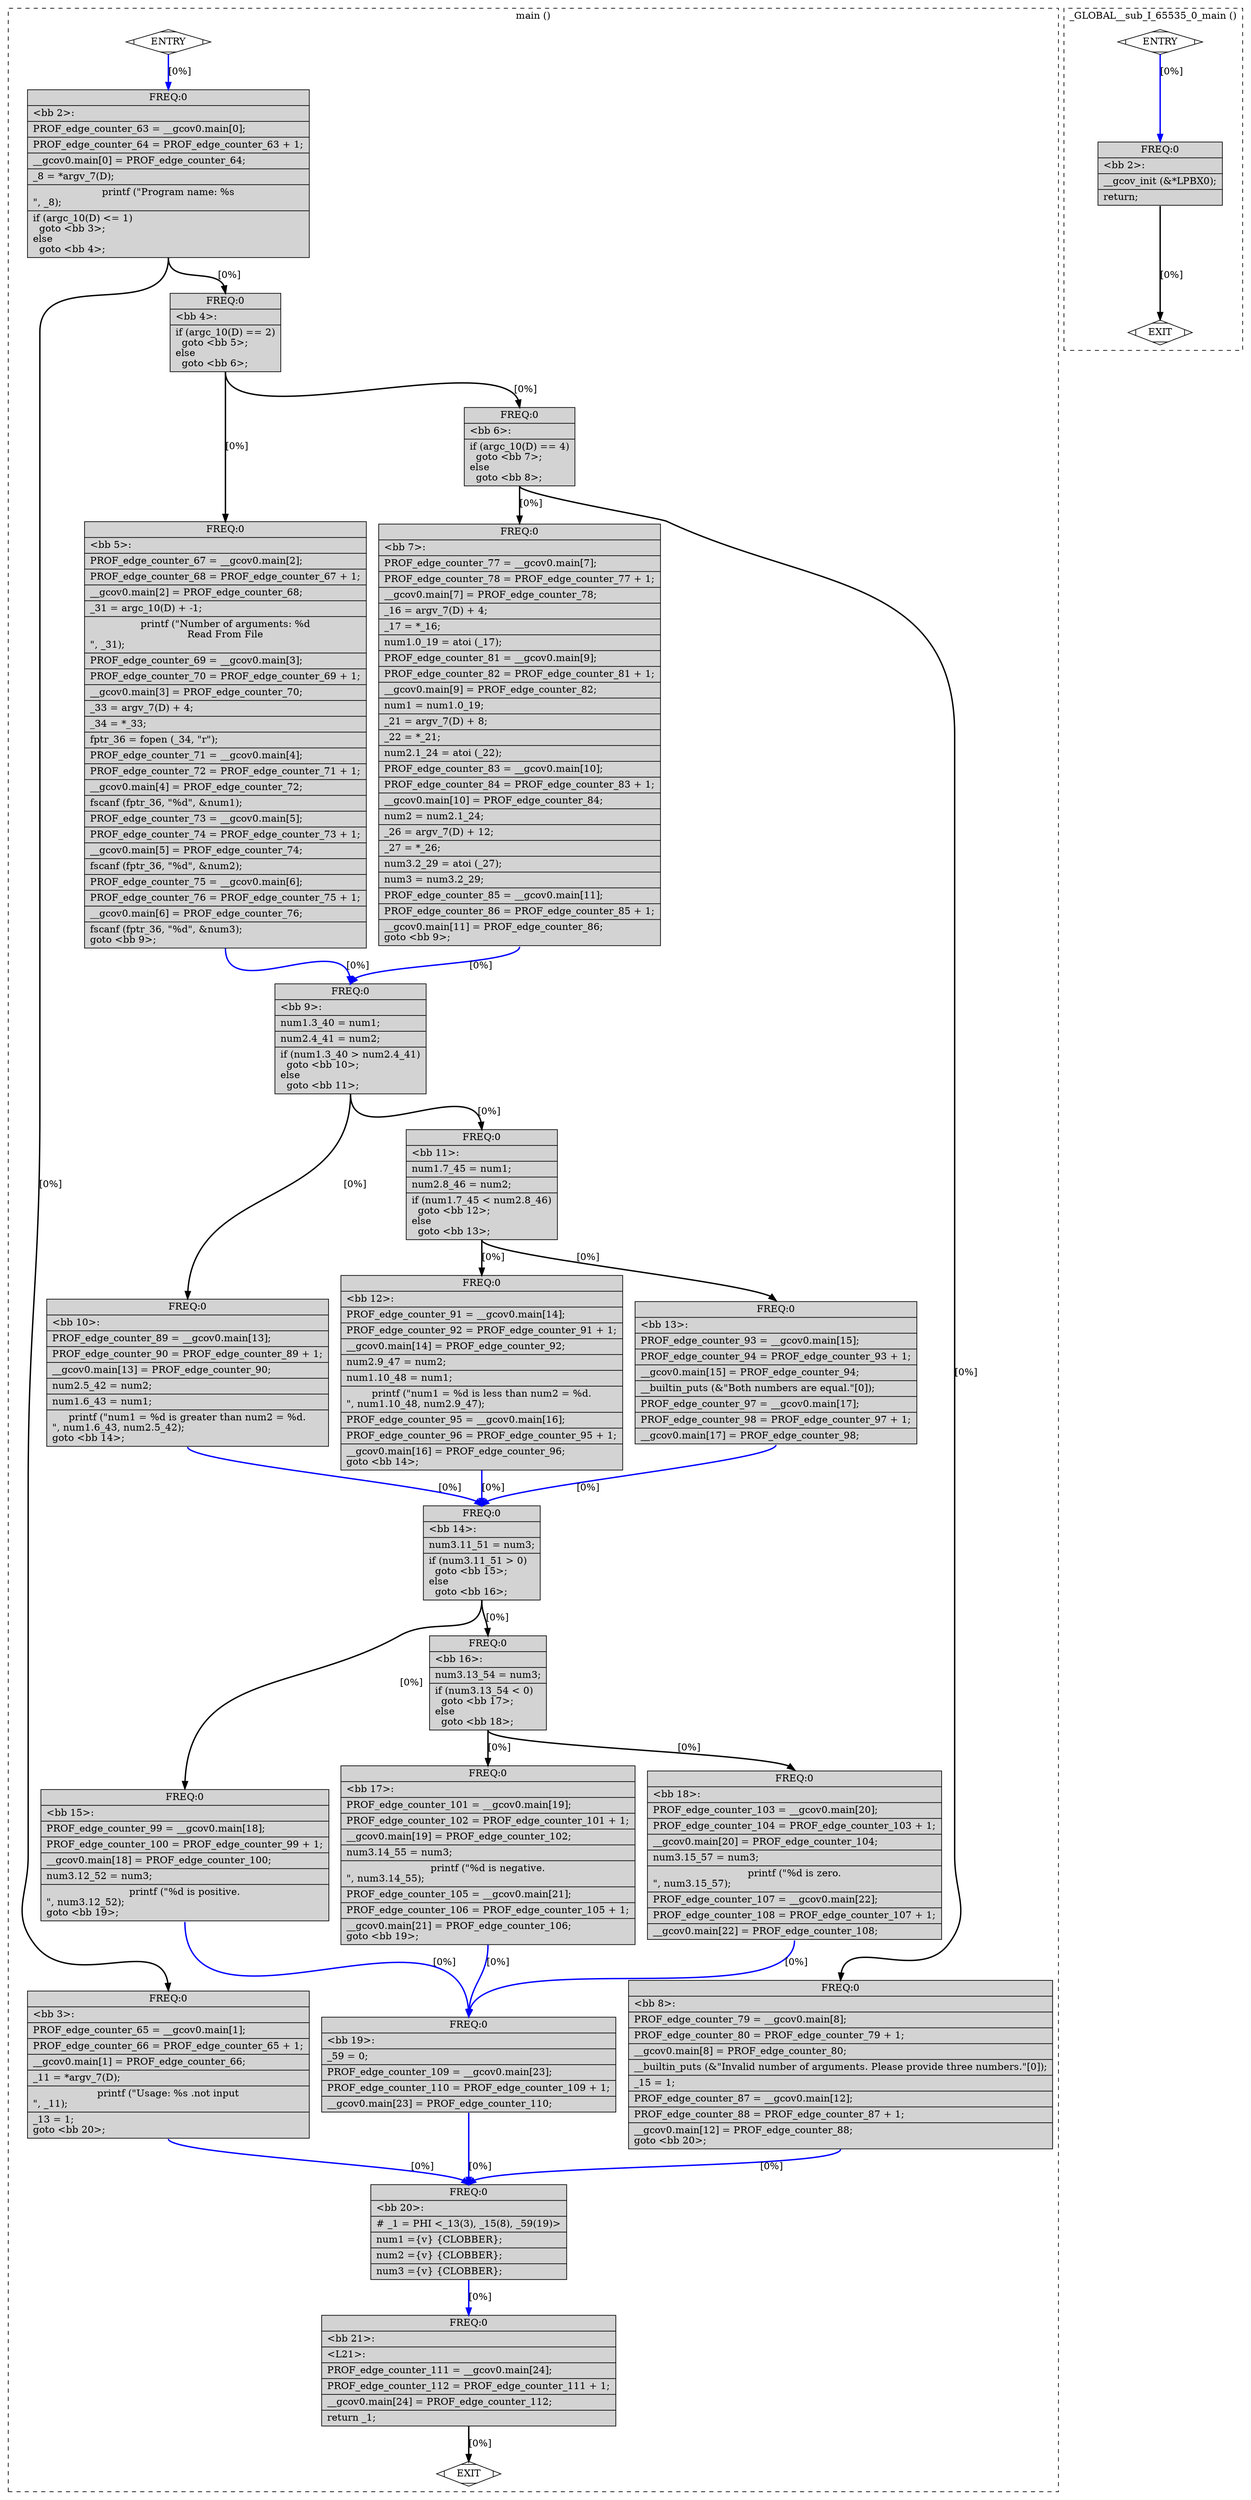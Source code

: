 digraph "sample.c.082t.fixup_cfg4" {
overlap=false;
subgraph "cluster_main" {
	style="dashed";
	color="black";
	label="main ()";
	fn_14_basic_block_0 [shape=Mdiamond,style=filled,fillcolor=white,label="ENTRY"];

	fn_14_basic_block_1 [shape=Mdiamond,style=filled,fillcolor=white,label="EXIT"];

	fn_14_basic_block_2 [shape=record,style=filled,fillcolor=lightgrey,label="{ FREQ:0 |\<bb\ 2\>:\l\
|PROF_edge_counter_63\ =\ __gcov0.main[0];\l\
|PROF_edge_counter_64\ =\ PROF_edge_counter_63\ +\ 1;\l\
|__gcov0.main[0]\ =\ PROF_edge_counter_64;\l\
|_8\ =\ *argv_7(D);\l\
|printf\ (\"Program\ name:\ %s\n\",\ _8);\l\
|if\ (argc_10(D)\ \<=\ 1)\l\
\ \ goto\ \<bb\ 3\>;\l\
else\l\
\ \ goto\ \<bb\ 4\>;\l\
}"];

	fn_14_basic_block_3 [shape=record,style=filled,fillcolor=lightgrey,label="{ FREQ:0 |\<bb\ 3\>:\l\
|PROF_edge_counter_65\ =\ __gcov0.main[1];\l\
|PROF_edge_counter_66\ =\ PROF_edge_counter_65\ +\ 1;\l\
|__gcov0.main[1]\ =\ PROF_edge_counter_66;\l\
|_11\ =\ *argv_7(D);\l\
|printf\ (\"Usage:\ %s\ .not\ input\n\",\ _11);\l\
|_13\ =\ 1;\l\
goto\ \<bb\ 20\>;\l\
}"];

	fn_14_basic_block_4 [shape=record,style=filled,fillcolor=lightgrey,label="{ FREQ:0 |\<bb\ 4\>:\l\
|if\ (argc_10(D)\ ==\ 2)\l\
\ \ goto\ \<bb\ 5\>;\l\
else\l\
\ \ goto\ \<bb\ 6\>;\l\
}"];

	fn_14_basic_block_5 [shape=record,style=filled,fillcolor=lightgrey,label="{ FREQ:0 |\<bb\ 5\>:\l\
|PROF_edge_counter_67\ =\ __gcov0.main[2];\l\
|PROF_edge_counter_68\ =\ PROF_edge_counter_67\ +\ 1;\l\
|__gcov0.main[2]\ =\ PROF_edge_counter_68;\l\
|_31\ =\ argc_10(D)\ +\ -1;\l\
|printf\ (\"Number\ of\ arguments:\ %d\nRead\ From\ File\n\",\ _31);\l\
|PROF_edge_counter_69\ =\ __gcov0.main[3];\l\
|PROF_edge_counter_70\ =\ PROF_edge_counter_69\ +\ 1;\l\
|__gcov0.main[3]\ =\ PROF_edge_counter_70;\l\
|_33\ =\ argv_7(D)\ +\ 4;\l\
|_34\ =\ *_33;\l\
|fptr_36\ =\ fopen\ (_34,\ \"r\");\l\
|PROF_edge_counter_71\ =\ __gcov0.main[4];\l\
|PROF_edge_counter_72\ =\ PROF_edge_counter_71\ +\ 1;\l\
|__gcov0.main[4]\ =\ PROF_edge_counter_72;\l\
|fscanf\ (fptr_36,\ \"%d\",\ &num1);\l\
|PROF_edge_counter_73\ =\ __gcov0.main[5];\l\
|PROF_edge_counter_74\ =\ PROF_edge_counter_73\ +\ 1;\l\
|__gcov0.main[5]\ =\ PROF_edge_counter_74;\l\
|fscanf\ (fptr_36,\ \"%d\",\ &num2);\l\
|PROF_edge_counter_75\ =\ __gcov0.main[6];\l\
|PROF_edge_counter_76\ =\ PROF_edge_counter_75\ +\ 1;\l\
|__gcov0.main[6]\ =\ PROF_edge_counter_76;\l\
|fscanf\ (fptr_36,\ \"%d\",\ &num3);\l\
goto\ \<bb\ 9\>;\l\
}"];

	fn_14_basic_block_6 [shape=record,style=filled,fillcolor=lightgrey,label="{ FREQ:0 |\<bb\ 6\>:\l\
|if\ (argc_10(D)\ ==\ 4)\l\
\ \ goto\ \<bb\ 7\>;\l\
else\l\
\ \ goto\ \<bb\ 8\>;\l\
}"];

	fn_14_basic_block_7 [shape=record,style=filled,fillcolor=lightgrey,label="{ FREQ:0 |\<bb\ 7\>:\l\
|PROF_edge_counter_77\ =\ __gcov0.main[7];\l\
|PROF_edge_counter_78\ =\ PROF_edge_counter_77\ +\ 1;\l\
|__gcov0.main[7]\ =\ PROF_edge_counter_78;\l\
|_16\ =\ argv_7(D)\ +\ 4;\l\
|_17\ =\ *_16;\l\
|num1.0_19\ =\ atoi\ (_17);\l\
|PROF_edge_counter_81\ =\ __gcov0.main[9];\l\
|PROF_edge_counter_82\ =\ PROF_edge_counter_81\ +\ 1;\l\
|__gcov0.main[9]\ =\ PROF_edge_counter_82;\l\
|num1\ =\ num1.0_19;\l\
|_21\ =\ argv_7(D)\ +\ 8;\l\
|_22\ =\ *_21;\l\
|num2.1_24\ =\ atoi\ (_22);\l\
|PROF_edge_counter_83\ =\ __gcov0.main[10];\l\
|PROF_edge_counter_84\ =\ PROF_edge_counter_83\ +\ 1;\l\
|__gcov0.main[10]\ =\ PROF_edge_counter_84;\l\
|num2\ =\ num2.1_24;\l\
|_26\ =\ argv_7(D)\ +\ 12;\l\
|_27\ =\ *_26;\l\
|num3.2_29\ =\ atoi\ (_27);\l\
|num3\ =\ num3.2_29;\l\
|PROF_edge_counter_85\ =\ __gcov0.main[11];\l\
|PROF_edge_counter_86\ =\ PROF_edge_counter_85\ +\ 1;\l\
|__gcov0.main[11]\ =\ PROF_edge_counter_86;\l\
goto\ \<bb\ 9\>;\l\
}"];

	fn_14_basic_block_8 [shape=record,style=filled,fillcolor=lightgrey,label="{ FREQ:0 |\<bb\ 8\>:\l\
|PROF_edge_counter_79\ =\ __gcov0.main[8];\l\
|PROF_edge_counter_80\ =\ PROF_edge_counter_79\ +\ 1;\l\
|__gcov0.main[8]\ =\ PROF_edge_counter_80;\l\
|__builtin_puts\ (&\"Invalid\ number\ of\ arguments.\ Please\ provide\ three\ numbers.\"[0]);\l\
|_15\ =\ 1;\l\
|PROF_edge_counter_87\ =\ __gcov0.main[12];\l\
|PROF_edge_counter_88\ =\ PROF_edge_counter_87\ +\ 1;\l\
|__gcov0.main[12]\ =\ PROF_edge_counter_88;\l\
goto\ \<bb\ 20\>;\l\
}"];

	fn_14_basic_block_9 [shape=record,style=filled,fillcolor=lightgrey,label="{ FREQ:0 |\<bb\ 9\>:\l\
|num1.3_40\ =\ num1;\l\
|num2.4_41\ =\ num2;\l\
|if\ (num1.3_40\ \>\ num2.4_41)\l\
\ \ goto\ \<bb\ 10\>;\l\
else\l\
\ \ goto\ \<bb\ 11\>;\l\
}"];

	fn_14_basic_block_10 [shape=record,style=filled,fillcolor=lightgrey,label="{ FREQ:0 |\<bb\ 10\>:\l\
|PROF_edge_counter_89\ =\ __gcov0.main[13];\l\
|PROF_edge_counter_90\ =\ PROF_edge_counter_89\ +\ 1;\l\
|__gcov0.main[13]\ =\ PROF_edge_counter_90;\l\
|num2.5_42\ =\ num2;\l\
|num1.6_43\ =\ num1;\l\
|printf\ (\"num1\ =\ %d\ is\ greater\ than\ num2\ =\ %d.\n\",\ num1.6_43,\ num2.5_42);\l\
goto\ \<bb\ 14\>;\l\
}"];

	fn_14_basic_block_11 [shape=record,style=filled,fillcolor=lightgrey,label="{ FREQ:0 |\<bb\ 11\>:\l\
|num1.7_45\ =\ num1;\l\
|num2.8_46\ =\ num2;\l\
|if\ (num1.7_45\ \<\ num2.8_46)\l\
\ \ goto\ \<bb\ 12\>;\l\
else\l\
\ \ goto\ \<bb\ 13\>;\l\
}"];

	fn_14_basic_block_12 [shape=record,style=filled,fillcolor=lightgrey,label="{ FREQ:0 |\<bb\ 12\>:\l\
|PROF_edge_counter_91\ =\ __gcov0.main[14];\l\
|PROF_edge_counter_92\ =\ PROF_edge_counter_91\ +\ 1;\l\
|__gcov0.main[14]\ =\ PROF_edge_counter_92;\l\
|num2.9_47\ =\ num2;\l\
|num1.10_48\ =\ num1;\l\
|printf\ (\"num1\ =\ %d\ is\ less\ than\ num2\ =\ %d.\n\",\ num1.10_48,\ num2.9_47);\l\
|PROF_edge_counter_95\ =\ __gcov0.main[16];\l\
|PROF_edge_counter_96\ =\ PROF_edge_counter_95\ +\ 1;\l\
|__gcov0.main[16]\ =\ PROF_edge_counter_96;\l\
goto\ \<bb\ 14\>;\l\
}"];

	fn_14_basic_block_13 [shape=record,style=filled,fillcolor=lightgrey,label="{ FREQ:0 |\<bb\ 13\>:\l\
|PROF_edge_counter_93\ =\ __gcov0.main[15];\l\
|PROF_edge_counter_94\ =\ PROF_edge_counter_93\ +\ 1;\l\
|__gcov0.main[15]\ =\ PROF_edge_counter_94;\l\
|__builtin_puts\ (&\"Both\ numbers\ are\ equal.\"[0]);\l\
|PROF_edge_counter_97\ =\ __gcov0.main[17];\l\
|PROF_edge_counter_98\ =\ PROF_edge_counter_97\ +\ 1;\l\
|__gcov0.main[17]\ =\ PROF_edge_counter_98;\l\
}"];

	fn_14_basic_block_14 [shape=record,style=filled,fillcolor=lightgrey,label="{ FREQ:0 |\<bb\ 14\>:\l\
|num3.11_51\ =\ num3;\l\
|if\ (num3.11_51\ \>\ 0)\l\
\ \ goto\ \<bb\ 15\>;\l\
else\l\
\ \ goto\ \<bb\ 16\>;\l\
}"];

	fn_14_basic_block_15 [shape=record,style=filled,fillcolor=lightgrey,label="{ FREQ:0 |\<bb\ 15\>:\l\
|PROF_edge_counter_99\ =\ __gcov0.main[18];\l\
|PROF_edge_counter_100\ =\ PROF_edge_counter_99\ +\ 1;\l\
|__gcov0.main[18]\ =\ PROF_edge_counter_100;\l\
|num3.12_52\ =\ num3;\l\
|printf\ (\"%d\ is\ positive.\n\",\ num3.12_52);\l\
goto\ \<bb\ 19\>;\l\
}"];

	fn_14_basic_block_16 [shape=record,style=filled,fillcolor=lightgrey,label="{ FREQ:0 |\<bb\ 16\>:\l\
|num3.13_54\ =\ num3;\l\
|if\ (num3.13_54\ \<\ 0)\l\
\ \ goto\ \<bb\ 17\>;\l\
else\l\
\ \ goto\ \<bb\ 18\>;\l\
}"];

	fn_14_basic_block_17 [shape=record,style=filled,fillcolor=lightgrey,label="{ FREQ:0 |\<bb\ 17\>:\l\
|PROF_edge_counter_101\ =\ __gcov0.main[19];\l\
|PROF_edge_counter_102\ =\ PROF_edge_counter_101\ +\ 1;\l\
|__gcov0.main[19]\ =\ PROF_edge_counter_102;\l\
|num3.14_55\ =\ num3;\l\
|printf\ (\"%d\ is\ negative.\n\",\ num3.14_55);\l\
|PROF_edge_counter_105\ =\ __gcov0.main[21];\l\
|PROF_edge_counter_106\ =\ PROF_edge_counter_105\ +\ 1;\l\
|__gcov0.main[21]\ =\ PROF_edge_counter_106;\l\
goto\ \<bb\ 19\>;\l\
}"];

	fn_14_basic_block_18 [shape=record,style=filled,fillcolor=lightgrey,label="{ FREQ:0 |\<bb\ 18\>:\l\
|PROF_edge_counter_103\ =\ __gcov0.main[20];\l\
|PROF_edge_counter_104\ =\ PROF_edge_counter_103\ +\ 1;\l\
|__gcov0.main[20]\ =\ PROF_edge_counter_104;\l\
|num3.15_57\ =\ num3;\l\
|printf\ (\"%d\ is\ zero.\n\",\ num3.15_57);\l\
|PROF_edge_counter_107\ =\ __gcov0.main[22];\l\
|PROF_edge_counter_108\ =\ PROF_edge_counter_107\ +\ 1;\l\
|__gcov0.main[22]\ =\ PROF_edge_counter_108;\l\
}"];

	fn_14_basic_block_19 [shape=record,style=filled,fillcolor=lightgrey,label="{ FREQ:0 |\<bb\ 19\>:\l\
|_59\ =\ 0;\l\
|PROF_edge_counter_109\ =\ __gcov0.main[23];\l\
|PROF_edge_counter_110\ =\ PROF_edge_counter_109\ +\ 1;\l\
|__gcov0.main[23]\ =\ PROF_edge_counter_110;\l\
}"];

	fn_14_basic_block_20 [shape=record,style=filled,fillcolor=lightgrey,label="{ FREQ:0 |\<bb\ 20\>:\l\
|#\ _1\ =\ PHI\ \<_13(3),\ _15(8),\ _59(19)\>\l\
|num1\ =\{v\}\ \{CLOBBER\};\l\
|num2\ =\{v\}\ \{CLOBBER\};\l\
|num3\ =\{v\}\ \{CLOBBER\};\l\
}"];

	fn_14_basic_block_21 [shape=record,style=filled,fillcolor=lightgrey,label="{ FREQ:0 |\<bb\ 21\>:\l\
|\<L21\>:\l\
|PROF_edge_counter_111\ =\ __gcov0.main[24];\l\
|PROF_edge_counter_112\ =\ PROF_edge_counter_111\ +\ 1;\l\
|__gcov0.main[24]\ =\ PROF_edge_counter_112;\l\
|return\ _1;\l\
}"];

	fn_14_basic_block_0:s -> fn_14_basic_block_2:n [style="solid,bold",color=blue,weight=100,constraint=true, label="[0%]"];
	fn_14_basic_block_2:s -> fn_14_basic_block_3:n [style="solid,bold",color=black,weight=10,constraint=true, label="[0%]"];
	fn_14_basic_block_2:s -> fn_14_basic_block_4:n [style="solid,bold",color=black,weight=10,constraint=true, label="[0%]"];
	fn_14_basic_block_3:s -> fn_14_basic_block_20:n [style="solid,bold",color=blue,weight=100,constraint=true, label="[0%]"];
	fn_14_basic_block_4:s -> fn_14_basic_block_5:n [style="solid,bold",color=black,weight=10,constraint=true, label="[0%]"];
	fn_14_basic_block_4:s -> fn_14_basic_block_6:n [style="solid,bold",color=black,weight=10,constraint=true, label="[0%]"];
	fn_14_basic_block_5:s -> fn_14_basic_block_9:n [style="solid,bold",color=blue,weight=100,constraint=true, label="[0%]"];
	fn_14_basic_block_6:s -> fn_14_basic_block_7:n [style="solid,bold",color=black,weight=10,constraint=true, label="[0%]"];
	fn_14_basic_block_6:s -> fn_14_basic_block_8:n [style="solid,bold",color=black,weight=10,constraint=true, label="[0%]"];
	fn_14_basic_block_7:s -> fn_14_basic_block_9:n [style="solid,bold",color=blue,weight=100,constraint=true, label="[0%]"];
	fn_14_basic_block_8:s -> fn_14_basic_block_20:n [style="solid,bold",color=blue,weight=100,constraint=true, label="[0%]"];
	fn_14_basic_block_9:s -> fn_14_basic_block_10:n [style="solid,bold",color=black,weight=10,constraint=true, label="[0%]"];
	fn_14_basic_block_9:s -> fn_14_basic_block_11:n [style="solid,bold",color=black,weight=10,constraint=true, label="[0%]"];
	fn_14_basic_block_10:s -> fn_14_basic_block_14:n [style="solid,bold",color=blue,weight=100,constraint=true, label="[0%]"];
	fn_14_basic_block_11:s -> fn_14_basic_block_12:n [style="solid,bold",color=black,weight=10,constraint=true, label="[0%]"];
	fn_14_basic_block_11:s -> fn_14_basic_block_13:n [style="solid,bold",color=black,weight=10,constraint=true, label="[0%]"];
	fn_14_basic_block_12:s -> fn_14_basic_block_14:n [style="solid,bold",color=blue,weight=100,constraint=true, label="[0%]"];
	fn_14_basic_block_13:s -> fn_14_basic_block_14:n [style="solid,bold",color=blue,weight=100,constraint=true, label="[0%]"];
	fn_14_basic_block_14:s -> fn_14_basic_block_15:n [style="solid,bold",color=black,weight=10,constraint=true, label="[0%]"];
	fn_14_basic_block_14:s -> fn_14_basic_block_16:n [style="solid,bold",color=black,weight=10,constraint=true, label="[0%]"];
	fn_14_basic_block_15:s -> fn_14_basic_block_19:n [style="solid,bold",color=blue,weight=100,constraint=true, label="[0%]"];
	fn_14_basic_block_16:s -> fn_14_basic_block_17:n [style="solid,bold",color=black,weight=10,constraint=true, label="[0%]"];
	fn_14_basic_block_16:s -> fn_14_basic_block_18:n [style="solid,bold",color=black,weight=10,constraint=true, label="[0%]"];
	fn_14_basic_block_17:s -> fn_14_basic_block_19:n [style="solid,bold",color=blue,weight=100,constraint=true, label="[0%]"];
	fn_14_basic_block_18:s -> fn_14_basic_block_19:n [style="solid,bold",color=blue,weight=100,constraint=true, label="[0%]"];
	fn_14_basic_block_19:s -> fn_14_basic_block_20:n [style="solid,bold",color=blue,weight=100,constraint=true, label="[0%]"];
	fn_14_basic_block_20:s -> fn_14_basic_block_21:n [style="solid,bold",color=blue,weight=100,constraint=true, label="[0%]"];
	fn_14_basic_block_21:s -> fn_14_basic_block_1:n [style="solid,bold",color=black,weight=10,constraint=true, label="[0%]"];
	fn_14_basic_block_0:s -> fn_14_basic_block_1:n [style="invis",constraint=true];
}
subgraph "cluster__GLOBAL__sub_I_65535_0_main" {
	style="dashed";
	color="black";
	label="_GLOBAL__sub_I_65535_0_main ()";
	fn_15_basic_block_0 [shape=Mdiamond,style=filled,fillcolor=white,label="ENTRY"];

	fn_15_basic_block_1 [shape=Mdiamond,style=filled,fillcolor=white,label="EXIT"];

	fn_15_basic_block_2 [shape=record,style=filled,fillcolor=lightgrey,label="{ FREQ:0 |\<bb\ 2\>:\l\
|__gcov_init\ (&*LPBX0);\l\
|return;\l\
}"];

	fn_15_basic_block_0:s -> fn_15_basic_block_2:n [style="solid,bold",color=blue,weight=100,constraint=true, label="[0%]"];
	fn_15_basic_block_2:s -> fn_15_basic_block_1:n [style="solid,bold",color=black,weight=10,constraint=true, label="[0%]"];
	fn_15_basic_block_0:s -> fn_15_basic_block_1:n [style="invis",constraint=true];
}
}
